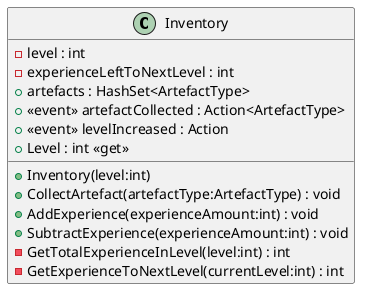 @startuml
class Inventory {
    - level : int
    - experienceLeftToNextLevel : int
    + artefacts : HashSet<ArtefactType>
    +  <<event>> artefactCollected : Action<ArtefactType> 
    +  <<event>> levelIncreased : Action 
    + Inventory(level:int)
    + Level : int <<get>>
    + CollectArtefact(artefactType:ArtefactType) : void
    + AddExperience(experienceAmount:int) : void
    + SubtractExperience(experienceAmount:int) : void
    - GetTotalExperienceInLevel(level:int) : int
    - GetExperienceToNextLevel(currentLevel:int) : int
}
@enduml
